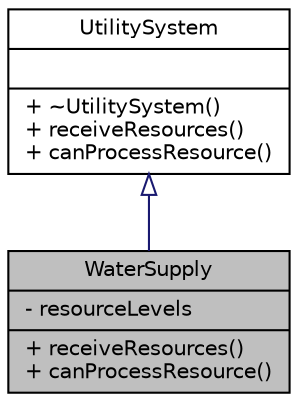 digraph "WaterSupply"
{
 // LATEX_PDF_SIZE
  edge [fontname="Helvetica",fontsize="10",labelfontname="Helvetica",labelfontsize="10"];
  node [fontname="Helvetica",fontsize="10",shape=record];
  Node1 [label="{WaterSupply\n|- resourceLevels\l|+ receiveResources()\l+ canProcessResource()\l}",height=0.2,width=0.4,color="black", fillcolor="grey75", style="filled", fontcolor="black",tooltip="Manages water distribution system."];
  Node2 -> Node1 [dir="back",color="midnightblue",fontsize="10",style="solid",arrowtail="onormal",fontname="Helvetica"];
  Node2 [label="{UtilitySystem\n||+ ~UtilitySystem()\l+ receiveResources()\l+ canProcessResource()\l}",height=0.2,width=0.4,color="black", fillcolor="white", style="filled",URL="$classUtilitySystem.html",tooltip="Base interface class for handling and processing resources."];
}
